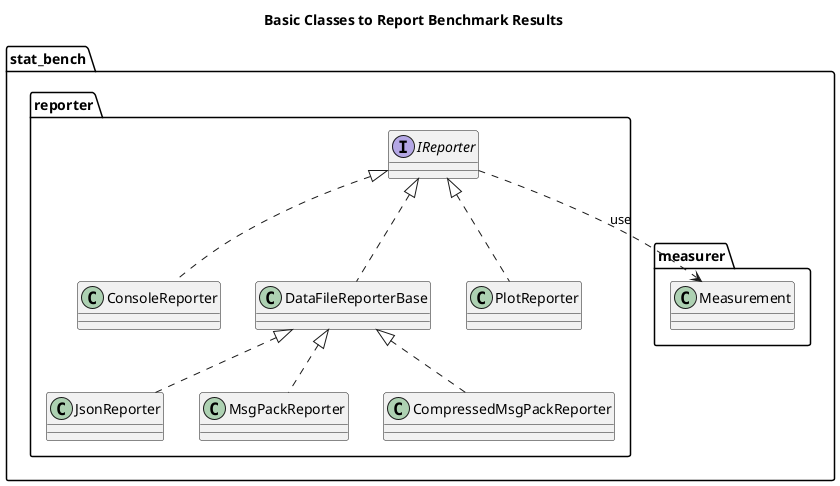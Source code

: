 @startuml classes_reporter

title Basic Classes to Report Benchmark Results

package stat_bench {
    package measurer {
        class Measurement
    }

    package reporter {
        interface IReporter
        IReporter ..> Measurement : use

        class ConsoleReporter
        IReporter <|.. ConsoleReporter

        class DataFileReporterBase
        IReporter <|.. DataFileReporterBase

        class JsonReporter
        DataFileReporterBase <|.. JsonReporter

        class MsgPackReporter
        DataFileReporterBase <|.. MsgPackReporter

        class CompressedMsgPackReporter
        DataFileReporterBase <|.. CompressedMsgPackReporter

        class PlotReporter
        IReporter <|.. PlotReporter
    }
}

@enduml
